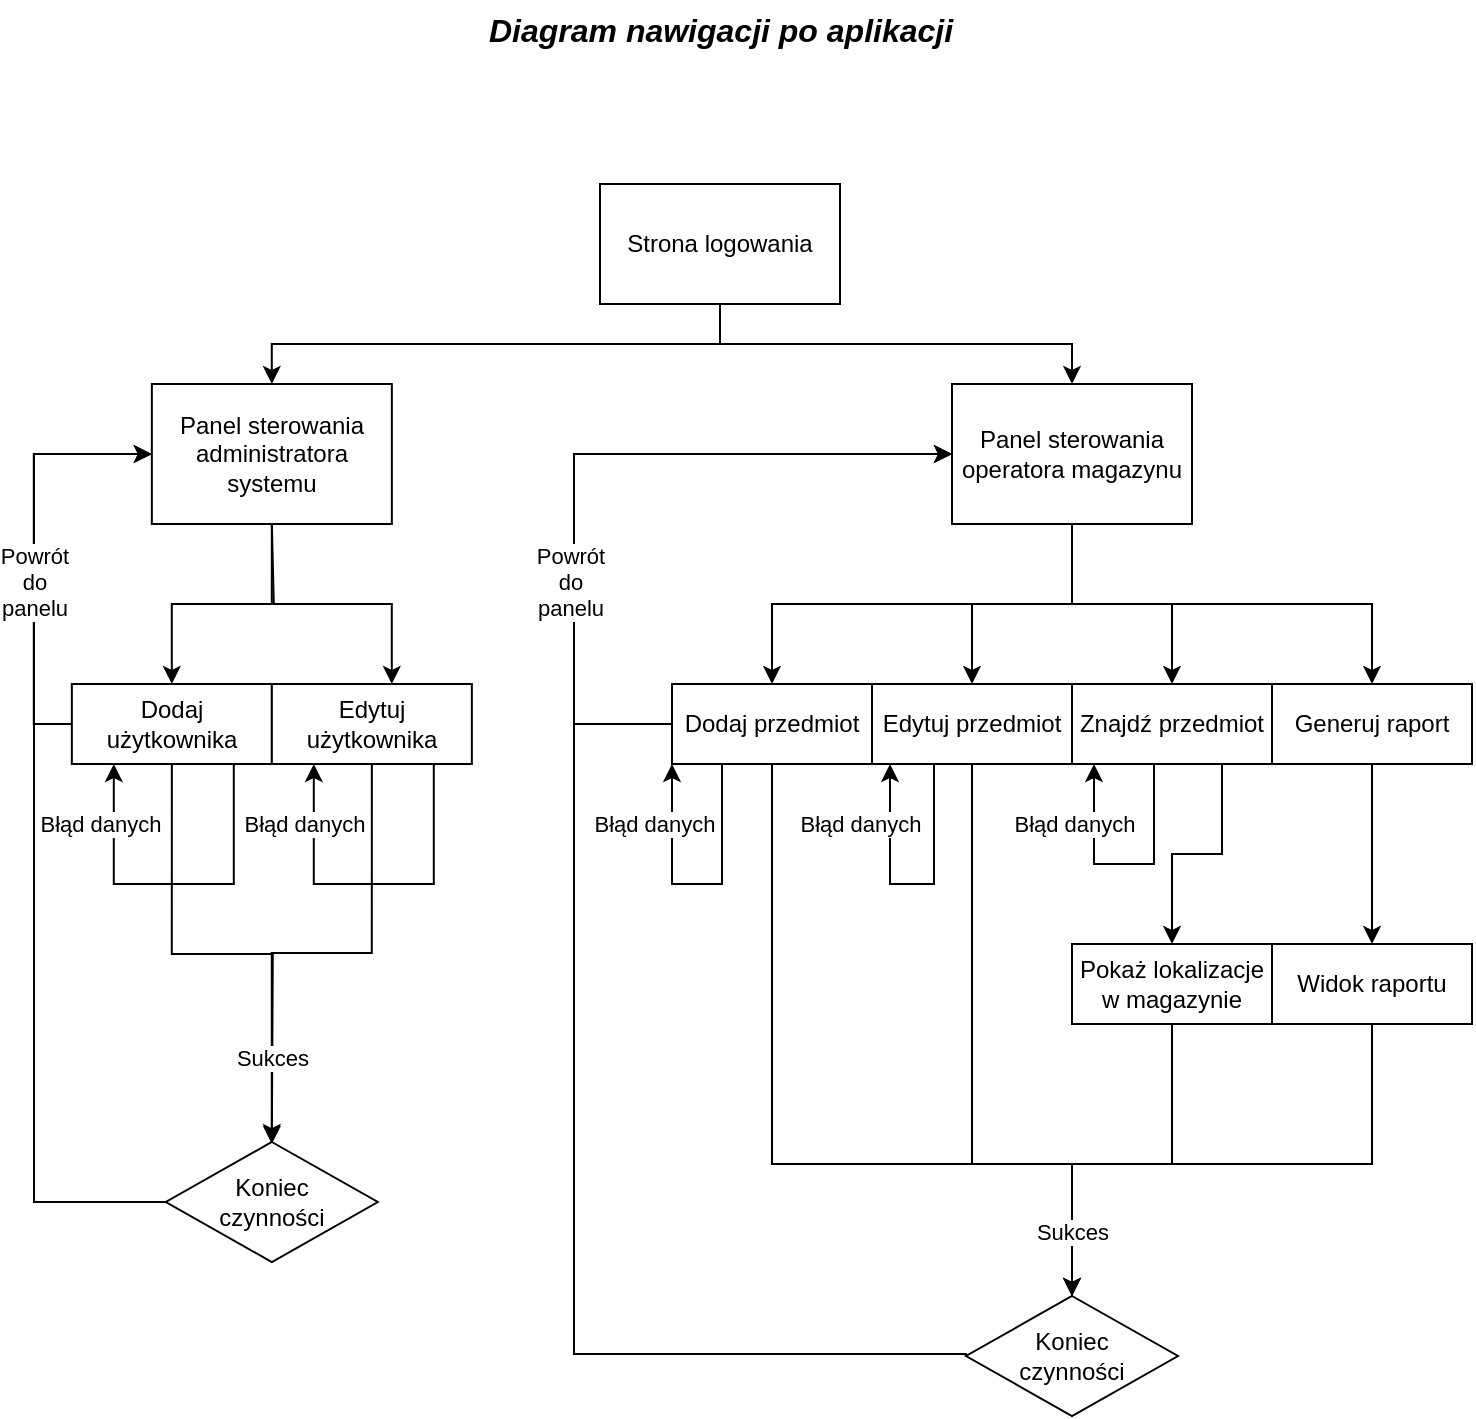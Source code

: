 <mxfile version="26.2.2">
  <diagram name="Strona-1" id="3Ihff79KlPNZvhLlSFh9">
    <mxGraphModel dx="1293" dy="914" grid="0" gridSize="10" guides="1" tooltips="1" connect="1" arrows="1" fold="1" page="1" pageScale="1" pageWidth="827" pageHeight="1169" background="none" math="0" shadow="0">
      <root>
        <mxCell id="0" />
        <mxCell id="1" parent="0" />
        <mxCell id="J-sut2j62Pp9I_HsR74E-3" style="edgeStyle=orthogonalEdgeStyle;rounded=0;orthogonalLoop=1;jettySize=auto;html=1;exitX=0.5;exitY=1;exitDx=0;exitDy=0;entryX=0.5;entryY=0;entryDx=0;entryDy=0;" edge="1" parent="1" source="J-sut2j62Pp9I_HsR74E-1" target="J-sut2j62Pp9I_HsR74E-2">
          <mxGeometry relative="1" as="geometry" />
        </mxCell>
        <mxCell id="J-sut2j62Pp9I_HsR74E-18" style="edgeStyle=orthogonalEdgeStyle;rounded=0;orthogonalLoop=1;jettySize=auto;html=1;exitX=0.5;exitY=1;exitDx=0;exitDy=0;" edge="1" parent="1" source="J-sut2j62Pp9I_HsR74E-1" target="J-sut2j62Pp9I_HsR74E-16">
          <mxGeometry relative="1" as="geometry" />
        </mxCell>
        <mxCell id="J-sut2j62Pp9I_HsR74E-1" value="Strona logowania" style="rounded=0;whiteSpace=wrap;html=1;" vertex="1" parent="1">
          <mxGeometry x="353" y="100" width="120" height="60" as="geometry" />
        </mxCell>
        <mxCell id="J-sut2j62Pp9I_HsR74E-5" style="edgeStyle=orthogonalEdgeStyle;rounded=0;orthogonalLoop=1;jettySize=auto;html=1;exitX=0.5;exitY=1;exitDx=0;exitDy=0;" edge="1" parent="1" source="J-sut2j62Pp9I_HsR74E-2" target="J-sut2j62Pp9I_HsR74E-6">
          <mxGeometry relative="1" as="geometry">
            <mxPoint x="279" y="300" as="targetPoint" />
          </mxGeometry>
        </mxCell>
        <mxCell id="J-sut2j62Pp9I_HsR74E-10" style="edgeStyle=orthogonalEdgeStyle;rounded=0;orthogonalLoop=1;jettySize=auto;html=1;exitX=0.5;exitY=1;exitDx=0;exitDy=0;" edge="1" parent="1" source="J-sut2j62Pp9I_HsR74E-2" target="J-sut2j62Pp9I_HsR74E-7">
          <mxGeometry relative="1" as="geometry" />
        </mxCell>
        <mxCell id="J-sut2j62Pp9I_HsR74E-11" style="edgeStyle=orthogonalEdgeStyle;rounded=0;orthogonalLoop=1;jettySize=auto;html=1;exitX=0.5;exitY=1;exitDx=0;exitDy=0;" edge="1" parent="1" source="J-sut2j62Pp9I_HsR74E-2" target="J-sut2j62Pp9I_HsR74E-8">
          <mxGeometry relative="1" as="geometry" />
        </mxCell>
        <mxCell id="J-sut2j62Pp9I_HsR74E-12" style="edgeStyle=orthogonalEdgeStyle;rounded=0;orthogonalLoop=1;jettySize=auto;html=1;exitX=0.5;exitY=1;exitDx=0;exitDy=0;" edge="1" parent="1" source="J-sut2j62Pp9I_HsR74E-2" target="J-sut2j62Pp9I_HsR74E-9">
          <mxGeometry relative="1" as="geometry" />
        </mxCell>
        <mxCell id="J-sut2j62Pp9I_HsR74E-2" value="Panel sterowania&lt;div&gt;operatora magazynu&lt;/div&gt;" style="rounded=0;whiteSpace=wrap;html=1;" vertex="1" parent="1">
          <mxGeometry x="529" y="200" width="120" height="70" as="geometry" />
        </mxCell>
        <mxCell id="J-sut2j62Pp9I_HsR74E-24" style="edgeStyle=orthogonalEdgeStyle;rounded=0;orthogonalLoop=1;jettySize=auto;html=1;exitX=0;exitY=0.5;exitDx=0;exitDy=0;entryX=0;entryY=0.5;entryDx=0;entryDy=0;" edge="1" parent="1" source="J-sut2j62Pp9I_HsR74E-6" target="J-sut2j62Pp9I_HsR74E-2">
          <mxGeometry relative="1" as="geometry">
            <Array as="points">
              <mxPoint x="340" y="370" />
              <mxPoint x="340" y="235" />
            </Array>
          </mxGeometry>
        </mxCell>
        <mxCell id="J-sut2j62Pp9I_HsR74E-6" value="Dodaj przedmiot" style="rounded=0;whiteSpace=wrap;html=1;" vertex="1" parent="1">
          <mxGeometry x="389" y="350" width="100" height="40" as="geometry" />
        </mxCell>
        <mxCell id="J-sut2j62Pp9I_HsR74E-7" value="Edytuj przedmiot" style="rounded=0;whiteSpace=wrap;html=1;" vertex="1" parent="1">
          <mxGeometry x="489" y="350" width="100" height="40" as="geometry" />
        </mxCell>
        <mxCell id="J-sut2j62Pp9I_HsR74E-40" style="edgeStyle=orthogonalEdgeStyle;rounded=0;orthogonalLoop=1;jettySize=auto;html=1;exitX=0.75;exitY=1;exitDx=0;exitDy=0;" edge="1" parent="1" source="J-sut2j62Pp9I_HsR74E-8" target="J-sut2j62Pp9I_HsR74E-29">
          <mxGeometry relative="1" as="geometry" />
        </mxCell>
        <mxCell id="J-sut2j62Pp9I_HsR74E-8" value="Znajdź przedmiot" style="rounded=0;whiteSpace=wrap;html=1;" vertex="1" parent="1">
          <mxGeometry x="589" y="350" width="100" height="40" as="geometry" />
        </mxCell>
        <mxCell id="J-sut2j62Pp9I_HsR74E-39" style="edgeStyle=orthogonalEdgeStyle;rounded=0;orthogonalLoop=1;jettySize=auto;html=1;exitX=0.5;exitY=1;exitDx=0;exitDy=0;" edge="1" parent="1" source="J-sut2j62Pp9I_HsR74E-9" target="J-sut2j62Pp9I_HsR74E-32">
          <mxGeometry relative="1" as="geometry" />
        </mxCell>
        <mxCell id="J-sut2j62Pp9I_HsR74E-9" value="Generuj raport" style="rounded=0;whiteSpace=wrap;html=1;" vertex="1" parent="1">
          <mxGeometry x="689" y="350" width="100" height="40" as="geometry" />
        </mxCell>
        <mxCell id="J-sut2j62Pp9I_HsR74E-15" style="edgeStyle=orthogonalEdgeStyle;rounded=0;orthogonalLoop=1;jettySize=auto;html=1;exitX=0.5;exitY=1;exitDx=0;exitDy=0;" edge="1" parent="1" source="J-sut2j62Pp9I_HsR74E-9" target="J-sut2j62Pp9I_HsR74E-9">
          <mxGeometry relative="1" as="geometry" />
        </mxCell>
        <mxCell id="J-sut2j62Pp9I_HsR74E-21" style="edgeStyle=orthogonalEdgeStyle;rounded=0;orthogonalLoop=1;jettySize=auto;html=1;exitX=0.5;exitY=1;exitDx=0;exitDy=0;" edge="1" parent="1" source="J-sut2j62Pp9I_HsR74E-16" target="J-sut2j62Pp9I_HsR74E-19">
          <mxGeometry relative="1" as="geometry" />
        </mxCell>
        <mxCell id="J-sut2j62Pp9I_HsR74E-27" style="edgeStyle=orthogonalEdgeStyle;rounded=0;orthogonalLoop=1;jettySize=auto;html=1;exitX=0.5;exitY=1;exitDx=0;exitDy=0;" edge="1" parent="1" source="J-sut2j62Pp9I_HsR74E-16" target="J-sut2j62Pp9I_HsR74E-26">
          <mxGeometry relative="1" as="geometry">
            <Array as="points">
              <mxPoint x="189.92" y="270" />
              <mxPoint x="189.92" y="310" />
              <mxPoint x="248.92" y="310" />
            </Array>
          </mxGeometry>
        </mxCell>
        <mxCell id="J-sut2j62Pp9I_HsR74E-16" value="Panel sterowania administratora systemu" style="rounded=0;whiteSpace=wrap;html=1;" vertex="1" parent="1">
          <mxGeometry x="128.92" y="200" width="120" height="70" as="geometry" />
        </mxCell>
        <mxCell id="J-sut2j62Pp9I_HsR74E-23" style="edgeStyle=orthogonalEdgeStyle;rounded=0;orthogonalLoop=1;jettySize=auto;html=1;exitX=0;exitY=0.5;exitDx=0;exitDy=0;entryX=0;entryY=0.5;entryDx=0;entryDy=0;" edge="1" parent="1" source="J-sut2j62Pp9I_HsR74E-19" target="J-sut2j62Pp9I_HsR74E-16">
          <mxGeometry relative="1" as="geometry">
            <Array as="points">
              <mxPoint x="69.92" y="370" />
              <mxPoint x="69.92" y="235" />
            </Array>
          </mxGeometry>
        </mxCell>
        <mxCell id="J-sut2j62Pp9I_HsR74E-61" style="edgeStyle=orthogonalEdgeStyle;rounded=0;orthogonalLoop=1;jettySize=auto;html=1;exitX=0.5;exitY=1;exitDx=0;exitDy=0;" edge="1" parent="1" source="J-sut2j62Pp9I_HsR74E-19">
          <mxGeometry relative="1" as="geometry">
            <mxPoint x="188.895" y="580" as="targetPoint" />
          </mxGeometry>
        </mxCell>
        <mxCell id="J-sut2j62Pp9I_HsR74E-19" value="Dodaj użytkownika" style="rounded=0;whiteSpace=wrap;html=1;" vertex="1" parent="1">
          <mxGeometry x="88.92" y="350" width="100" height="40" as="geometry" />
        </mxCell>
        <mxCell id="J-sut2j62Pp9I_HsR74E-62" style="edgeStyle=orthogonalEdgeStyle;rounded=0;orthogonalLoop=1;jettySize=auto;html=1;exitX=0.5;exitY=1;exitDx=0;exitDy=0;" edge="1" parent="1" source="J-sut2j62Pp9I_HsR74E-26" target="J-sut2j62Pp9I_HsR74E-71">
          <mxGeometry relative="1" as="geometry">
            <mxPoint x="188.895" y="580" as="targetPoint" />
          </mxGeometry>
        </mxCell>
        <mxCell id="J-sut2j62Pp9I_HsR74E-76" value="Sukces" style="edgeLabel;html=1;align=center;verticalAlign=middle;resizable=0;points=[];" vertex="1" connectable="0" parent="J-sut2j62Pp9I_HsR74E-62">
          <mxGeometry x="0.644" y="-2" relative="1" as="geometry">
            <mxPoint x="2" as="offset" />
          </mxGeometry>
        </mxCell>
        <mxCell id="J-sut2j62Pp9I_HsR74E-26" value="Edytuj użytkownika" style="rounded=0;whiteSpace=wrap;html=1;" vertex="1" parent="1">
          <mxGeometry x="188.92" y="350" width="100" height="40" as="geometry" />
        </mxCell>
        <mxCell id="J-sut2j62Pp9I_HsR74E-37" style="edgeStyle=orthogonalEdgeStyle;rounded=0;orthogonalLoop=1;jettySize=auto;html=1;exitX=0.5;exitY=1;exitDx=0;exitDy=0;" edge="1" parent="1" source="J-sut2j62Pp9I_HsR74E-29" target="J-sut2j62Pp9I_HsR74E-73">
          <mxGeometry relative="1" as="geometry">
            <mxPoint x="589" y="650" as="targetPoint" />
            <Array as="points">
              <mxPoint x="639" y="590" />
              <mxPoint x="589" y="590" />
            </Array>
          </mxGeometry>
        </mxCell>
        <mxCell id="J-sut2j62Pp9I_HsR74E-29" value="Pokaż lokalizacje w magazynie" style="rounded=0;whiteSpace=wrap;html=1;" vertex="1" parent="1">
          <mxGeometry x="589" y="480" width="100" height="40" as="geometry" />
        </mxCell>
        <mxCell id="J-sut2j62Pp9I_HsR74E-38" style="edgeStyle=orthogonalEdgeStyle;rounded=0;orthogonalLoop=1;jettySize=auto;html=1;exitX=0;exitY=0.5;exitDx=0;exitDy=0;" edge="1" parent="1" source="J-sut2j62Pp9I_HsR74E-73">
          <mxGeometry relative="1" as="geometry">
            <mxPoint x="539" y="670" as="sourcePoint" />
            <mxPoint x="529" y="235.048" as="targetPoint" />
            <Array as="points">
              <mxPoint x="340" y="685" />
              <mxPoint x="340" y="235" />
            </Array>
          </mxGeometry>
        </mxCell>
        <mxCell id="J-sut2j62Pp9I_HsR74E-57" value="Powrót&lt;div&gt;do&lt;/div&gt;&lt;div&gt;panelu&lt;/div&gt;" style="edgeLabel;html=1;align=center;verticalAlign=middle;resizable=0;points=[];" vertex="1" connectable="0" parent="J-sut2j62Pp9I_HsR74E-38">
          <mxGeometry x="0.395" y="2" relative="1" as="geometry">
            <mxPoint as="offset" />
          </mxGeometry>
        </mxCell>
        <mxCell id="J-sut2j62Pp9I_HsR74E-36" style="edgeStyle=orthogonalEdgeStyle;rounded=0;orthogonalLoop=1;jettySize=auto;html=1;exitX=0.5;exitY=1;exitDx=0;exitDy=0;" edge="1" parent="1" source="J-sut2j62Pp9I_HsR74E-32" target="J-sut2j62Pp9I_HsR74E-73">
          <mxGeometry relative="1" as="geometry">
            <mxPoint x="589" y="650" as="targetPoint" />
            <Array as="points">
              <mxPoint x="739" y="590" />
              <mxPoint x="589" y="590" />
            </Array>
          </mxGeometry>
        </mxCell>
        <mxCell id="J-sut2j62Pp9I_HsR74E-32" value="Widok raportu" style="rounded=0;whiteSpace=wrap;html=1;" vertex="1" parent="1">
          <mxGeometry x="689" y="480" width="100" height="40" as="geometry" />
        </mxCell>
        <mxCell id="J-sut2j62Pp9I_HsR74E-44" value="" style="endArrow=classic;html=1;rounded=0;edgeStyle=orthogonalEdgeStyle;" edge="1" parent="1" source="J-sut2j62Pp9I_HsR74E-7" target="J-sut2j62Pp9I_HsR74E-7">
          <mxGeometry relative="1" as="geometry">
            <mxPoint x="518.2" y="409.52" as="sourcePoint" />
            <mxPoint x="498" y="420.52" as="targetPoint" />
            <Array as="points">
              <mxPoint x="520" y="450" />
              <mxPoint x="498" y="450" />
            </Array>
          </mxGeometry>
        </mxCell>
        <mxCell id="J-sut2j62Pp9I_HsR74E-45" value="Błąd danych" style="edgeLabel;resizable=0;html=1;;align=center;verticalAlign=middle;" connectable="0" vertex="1" parent="J-sut2j62Pp9I_HsR74E-44">
          <mxGeometry relative="1" as="geometry">
            <mxPoint x="-26" y="-30" as="offset" />
          </mxGeometry>
        </mxCell>
        <mxCell id="J-sut2j62Pp9I_HsR74E-46" value="" style="endArrow=classic;html=1;rounded=0;exitX=0.5;exitY=1;exitDx=0;exitDy=0;edgeStyle=orthogonalEdgeStyle;" edge="1" parent="1" source="J-sut2j62Pp9I_HsR74E-7" target="J-sut2j62Pp9I_HsR74E-73">
          <mxGeometry relative="1" as="geometry">
            <mxPoint x="490" y="480" as="sourcePoint" />
            <mxPoint x="589" y="650" as="targetPoint" />
            <Array as="points">
              <mxPoint x="539" y="590" />
              <mxPoint x="589" y="590" />
            </Array>
          </mxGeometry>
        </mxCell>
        <mxCell id="J-sut2j62Pp9I_HsR74E-48" value="" style="endArrow=classic;html=1;rounded=0;edgeStyle=orthogonalEdgeStyle;entryX=0.5;entryY=0;entryDx=0;entryDy=0;" edge="1" parent="1" source="J-sut2j62Pp9I_HsR74E-6" target="J-sut2j62Pp9I_HsR74E-73">
          <mxGeometry relative="1" as="geometry">
            <mxPoint x="439" y="400" as="sourcePoint" />
            <mxPoint x="589" y="650" as="targetPoint" />
            <Array as="points">
              <mxPoint x="439" y="590" />
              <mxPoint x="589" y="590" />
              <mxPoint x="589" y="662" />
            </Array>
          </mxGeometry>
        </mxCell>
        <mxCell id="J-sut2j62Pp9I_HsR74E-55" value="Sukces" style="edgeLabel;html=1;align=center;verticalAlign=middle;resizable=0;points=[];" vertex="1" connectable="0" parent="J-sut2j62Pp9I_HsR74E-48">
          <mxGeometry x="0.734" y="-1" relative="1" as="geometry">
            <mxPoint x="1" y="13" as="offset" />
          </mxGeometry>
        </mxCell>
        <mxCell id="J-sut2j62Pp9I_HsR74E-50" value="" style="endArrow=classic;html=1;rounded=0;edgeStyle=orthogonalEdgeStyle;exitX=0.25;exitY=1;exitDx=0;exitDy=0;entryX=0;entryY=1;entryDx=0;entryDy=0;" edge="1" parent="1" source="J-sut2j62Pp9I_HsR74E-6" target="J-sut2j62Pp9I_HsR74E-6">
          <mxGeometry relative="1" as="geometry">
            <mxPoint x="410" y="460" as="sourcePoint" />
            <mxPoint x="360" y="460" as="targetPoint" />
            <Array as="points">
              <mxPoint x="414" y="450" />
              <mxPoint x="389" y="450" />
            </Array>
          </mxGeometry>
        </mxCell>
        <mxCell id="J-sut2j62Pp9I_HsR74E-51" value="Błąd danych" style="edgeLabel;resizable=0;html=1;;align=center;verticalAlign=middle;" connectable="0" vertex="1" parent="J-sut2j62Pp9I_HsR74E-50">
          <mxGeometry relative="1" as="geometry">
            <mxPoint x="-22" y="-30" as="offset" />
          </mxGeometry>
        </mxCell>
        <mxCell id="J-sut2j62Pp9I_HsR74E-52" value="" style="endArrow=classic;html=1;rounded=0;edgeStyle=orthogonalEdgeStyle;" edge="1" parent="1" source="J-sut2j62Pp9I_HsR74E-8" target="J-sut2j62Pp9I_HsR74E-8">
          <mxGeometry relative="1" as="geometry">
            <mxPoint x="630" y="390" as="sourcePoint" />
            <mxPoint x="600" y="390" as="targetPoint" />
            <Array as="points">
              <mxPoint x="630" y="440" />
              <mxPoint x="600" y="440" />
            </Array>
          </mxGeometry>
        </mxCell>
        <mxCell id="J-sut2j62Pp9I_HsR74E-53" value="Błąd danych" style="edgeLabel;resizable=0;html=1;;align=center;verticalAlign=middle;" connectable="0" vertex="1" parent="J-sut2j62Pp9I_HsR74E-52">
          <mxGeometry relative="1" as="geometry">
            <mxPoint x="-25" y="-20" as="offset" />
          </mxGeometry>
        </mxCell>
        <mxCell id="J-sut2j62Pp9I_HsR74E-60" style="edgeStyle=orthogonalEdgeStyle;rounded=0;orthogonalLoop=1;jettySize=auto;html=1;exitX=0;exitY=0.5;exitDx=0;exitDy=0;" edge="1" parent="1" source="J-sut2j62Pp9I_HsR74E-71" target="J-sut2j62Pp9I_HsR74E-16">
          <mxGeometry relative="1" as="geometry">
            <mxPoint x="138.92" y="600.0" as="sourcePoint" />
            <mxPoint x="118.92" y="235.0" as="targetPoint" />
            <Array as="points">
              <mxPoint x="70" y="609" />
              <mxPoint x="70" y="235" />
            </Array>
          </mxGeometry>
        </mxCell>
        <mxCell id="J-sut2j62Pp9I_HsR74E-63" value="Powrót&lt;div&gt;do&lt;/div&gt;&lt;div&gt;panelu&lt;/div&gt;" style="edgeLabel;html=1;align=center;verticalAlign=middle;resizable=0;points=[];" vertex="1" connectable="0" parent="J-sut2j62Pp9I_HsR74E-60">
          <mxGeometry x="0.507" relative="1" as="geometry">
            <mxPoint as="offset" />
          </mxGeometry>
        </mxCell>
        <mxCell id="J-sut2j62Pp9I_HsR74E-64" value="" style="endArrow=classic;html=1;rounded=0;edgeStyle=orthogonalEdgeStyle;" edge="1" parent="1" source="J-sut2j62Pp9I_HsR74E-26" target="J-sut2j62Pp9I_HsR74E-26">
          <mxGeometry relative="1" as="geometry">
            <mxPoint x="248.92" y="390" as="sourcePoint" />
            <mxPoint x="223.92" y="390" as="targetPoint" />
            <Array as="points">
              <mxPoint x="269.92" y="450" />
              <mxPoint x="209.92" y="450" />
            </Array>
          </mxGeometry>
        </mxCell>
        <mxCell id="J-sut2j62Pp9I_HsR74E-65" value="Błąd danych" style="edgeLabel;resizable=0;html=1;;align=center;verticalAlign=middle;" connectable="0" vertex="1" parent="J-sut2j62Pp9I_HsR74E-64">
          <mxGeometry relative="1" as="geometry">
            <mxPoint x="-35" y="-30" as="offset" />
          </mxGeometry>
        </mxCell>
        <mxCell id="J-sut2j62Pp9I_HsR74E-66" value="" style="endArrow=classic;html=1;rounded=0;edgeStyle=orthogonalEdgeStyle;" edge="1" parent="1" source="J-sut2j62Pp9I_HsR74E-19" target="J-sut2j62Pp9I_HsR74E-19">
          <mxGeometry relative="1" as="geometry">
            <mxPoint x="151.42" y="390" as="sourcePoint" />
            <mxPoint x="126.42" y="390" as="targetPoint" />
            <Array as="points">
              <mxPoint x="169.92" y="450" />
              <mxPoint x="109.92" y="450" />
            </Array>
          </mxGeometry>
        </mxCell>
        <mxCell id="J-sut2j62Pp9I_HsR74E-67" value="Błąd danych" style="edgeLabel;resizable=0;html=1;;align=center;verticalAlign=middle;" connectable="0" vertex="1" parent="J-sut2j62Pp9I_HsR74E-66">
          <mxGeometry relative="1" as="geometry">
            <mxPoint x="-37" y="-30" as="offset" />
          </mxGeometry>
        </mxCell>
        <mxCell id="J-sut2j62Pp9I_HsR74E-68" value="&lt;b&gt;&lt;i&gt;&lt;font style=&quot;font-size: 16px;&quot;&gt;Diagram nawigacji po aplikacji&lt;/font&gt;&lt;/i&gt;&lt;/b&gt;" style="text;html=1;align=center;verticalAlign=middle;resizable=0;points=[];autosize=1;strokeColor=none;fillColor=none;" vertex="1" parent="1">
          <mxGeometry x="283" y="8" width="260" height="30" as="geometry" />
        </mxCell>
        <mxCell id="J-sut2j62Pp9I_HsR74E-71" value="Koniec&lt;div&gt;czynności&lt;/div&gt;" style="rhombus;whiteSpace=wrap;html=1;" vertex="1" parent="1">
          <mxGeometry x="135.92" y="579" width="106" height="60" as="geometry" />
        </mxCell>
        <mxCell id="J-sut2j62Pp9I_HsR74E-72" style="edgeStyle=orthogonalEdgeStyle;rounded=0;orthogonalLoop=1;jettySize=auto;html=1;exitX=0.5;exitY=1;exitDx=0;exitDy=0;" edge="1" parent="1" source="J-sut2j62Pp9I_HsR74E-71" target="J-sut2j62Pp9I_HsR74E-71">
          <mxGeometry relative="1" as="geometry" />
        </mxCell>
        <mxCell id="J-sut2j62Pp9I_HsR74E-73" value="Koniec&lt;div&gt;czynności&lt;/div&gt;" style="rhombus;whiteSpace=wrap;html=1;" vertex="1" parent="1">
          <mxGeometry x="536" y="656" width="106" height="60" as="geometry" />
        </mxCell>
      </root>
    </mxGraphModel>
  </diagram>
</mxfile>
